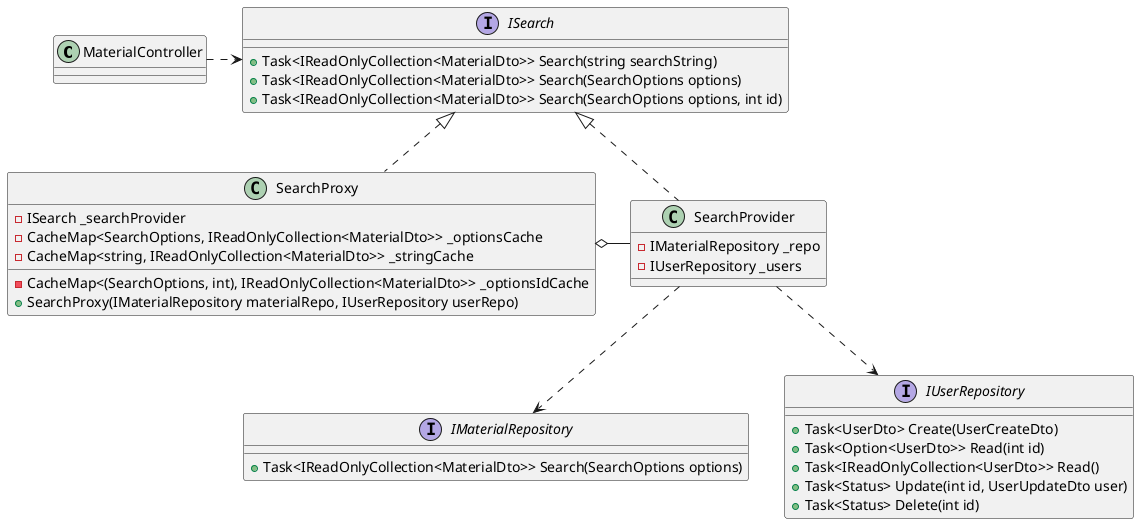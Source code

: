 @startuml

class MaterialController

interface ISearch {
  + Task<IReadOnlyCollection<MaterialDto>> Search(string searchString)
  + Task<IReadOnlyCollection<MaterialDto>> Search(SearchOptions options)
  + Task<IReadOnlyCollection<MaterialDto>> Search(SearchOptions options, int id)
}

class SearchProxy {
  - ISearch _searchProvider
  - CacheMap<SearchOptions, IReadOnlyCollection<MaterialDto>> _optionsCache
  - CacheMap<string, IReadOnlyCollection<MaterialDto>> _stringCache
  - CacheMap<(SearchOptions, int), IReadOnlyCollection<MaterialDto>> _optionsIdCache
  + SearchProxy(IMaterialRepository materialRepo, IUserRepository userRepo)
}

class SearchProvider {
  - IMaterialRepository _repo
  - IUserRepository _users
}

interface IMaterialRepository {
  + Task<IReadOnlyCollection<MaterialDto>> Search(SearchOptions options)
}

interface IUserRepository {
  + Task<UserDto> Create(UserCreateDto)
  + Task<Option<UserDto>> Read(int id)
  + Task<IReadOnlyCollection<UserDto>> Read()
  + Task<Status> Update(int id, UserUpdateDto user)
  + Task<Status> Delete(int id)
}

MaterialController .right.> ISearch
SearchProxy .up.|> ISearch
SearchProvider .up.|> ISearch
SearchProvider ..> IMaterialRepository
SearchProvider ..> IUserRepository
SearchProxy o-right- SearchProvider

@enduml


